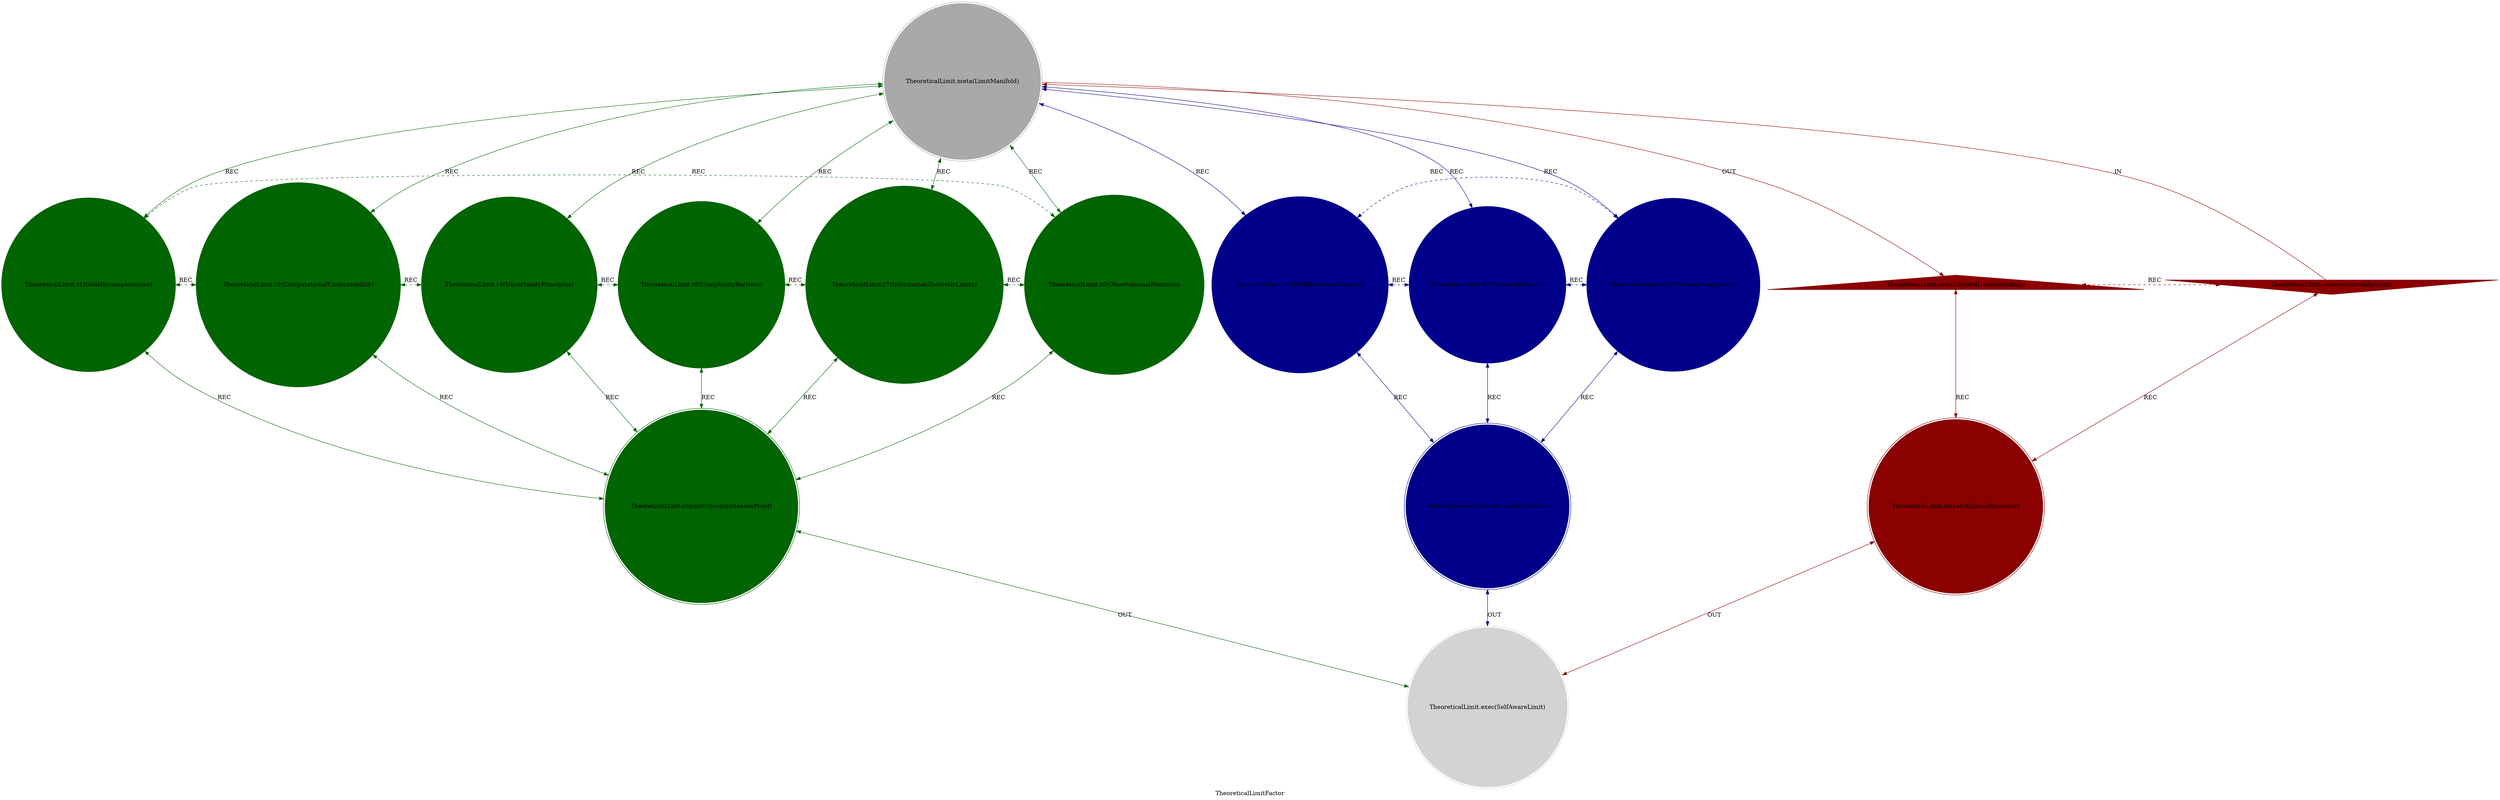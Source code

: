 strict digraph TheoreticalLimitFactor {
    style = filled;
    color = lightgray;
    node [shape = circle; style = filled; color = lightgreen;];
    edge [color = darkgray;];
    label = "TheoreticalLimitFactor";
    comment = "The self-referential boundary of formal understanding. The Gödelian moment where a theoretical framework encounters its own limitations—where the map attempts to contain the territory, and the system confronts its own incompleteness. The bootstrap paradox made manifest.";
    
    spark_0_theoretical_t [label = "TheoreticalLimit.meta(LimitManifold)";comment = "Abstract: The Principle of Epistemological Boundary. The meta-pattern that any formal system contains inherent limitations—the parent of all incompleteness theorems, uncertainty principles, and computational undecidability.";shape = doublecircle;color = darkgray;];
    spark_1_theoretical_t [label = "TheoreticalLimit.r1(GödelIncompleteness)";comment = "Initiation: The Unprovable Truth. The discovery that any consistent formal system contains statements that can neither be proved nor disproved within the system—the system's inevitable encounter with its own limitations.";color = darkgreen;];
    spark_2_theoretical_t [label = "TheoreticalLimit.r2(ComputationalUndecidability)";comment = "Response: The Unsolvable Problems. The existence of problems that cannot be solved by any algorithm—the halting problem, Entscheidungsproblem, and the fundamental boundaries of computation.";color = darkgreen;];
    spark_4_theoretical_t [label = "TheoreticalLimit.r4(UncertaintyPrinciples)";comment = "Integration: The Measurement Boundaries. The fundamental limits on simultaneous knowledge of complementary properties—Heisenberg's uncertainty, quantum limits, and the observer effect in various domains.";color = darkgreen;];
    spark_8_theoretical_t [label = "TheoreticalLimit.r8(ComplexityBarriers)";comment = "Reflection: The Intractability Walls. The computational complexity classes that separate feasible from infeasible—P vs NP, exponential time problems, and the practical limits of computation.";color = darkgreen;];
    spark_7_theoretical_t [label = "TheoreticalLimit.r7(InformationTheoreticLimits)";comment = "Consolidation: The Knowledge Boundaries. The fundamental limits on information acquisition and processing—Shannon capacity, Landauer's limit, and the thermodynamics of knowledge.";color = darkgreen;];
    spark_5_theoretical_t [label = "TheoreticalLimit.r5(ObservationalHorizons)";comment = "Propagation: The Cosmic Boundaries. The limits of observation imposed by physical constraints—cosmic event horizons, Planck scale, and the finite speed of light and information.";color = darkgreen;];
    spark_3_theoretical_t [label = "TheoreticalLimit.r3(SelfReferenceParadox)";comment = "Thesis: The Liar's Paradox Formalized. The systematic study of self-referential statements—'This statement is false', Russell's paradox, and the careful navigation of self-reference in formal systems.";color = darkblue;];
    spark_6_theoretical_t [label = "TheoreticalLimit.r6(TransfiniteLimits)";comment = "Antithesis: The Infinite Boundaries. The limits encountered when dealing with infinity—Cantor's hierarchy of infinities, large cardinal axioms, and the boundaries of set-theoretic universe.";color = darkblue;];
    spark_9_theoretical_t [label = "TheoreticalLimit.r9(BootstrapCompletion)";comment = "Synthesis: The Paradox Resolved. The moment when a system successfully contains its own theory—the fixed point, the self-consistent self-reference, the completed bootstrap where creator and creation unite.";color = darkblue;];
    spark_a_theoretical_t [label = "TheoreticalLimit.receive(FormalSystem)";comment = "Potential: The Unbounded Framework. A complete, consistent formal system before it encounters its inherent limitations—the pristine mathematical universe unaware of its own boundaries.";shape = invtriangle;color = darkred;];
    spark_b_theoretical_t [label = "TheoreticalLimit.send(LimitedUnderstanding)";comment = "Manifest: The Bounded Knowledge. The mature awareness of what can and cannot be known within the system—the map that knows its own incompleteness, the theory that understands its limits.";shape = triangle;color = darkred;];
    spark_c_theoretical_t [label = "TheoreticalLimit.dispatch(LimitDiscovery)";comment = "Why-Who: The Boundary Exploration. The process of systematically probing a theory's limitations—Gödel numbering, diagonalization arguments, and the methodological uncovering of inherent boundaries.";shape = doublecircle;color = darkred;];
    spark_d_theoretical_t [label = "TheoreticalLimit.commit(IncompletenessProof)";comment = "What-How: The Limit Demonstration. The specific technical methods for proving limitations—Gödel's construction, Turing machine halting proofs, and formal demonstrations of undecidability.";shape = doublecircle;color = darkgreen;];
    spark_e_theoretical_t [label = "TheoreticalLimit.serve(DomainContext)";comment = "When-Where: The Theoretical Framework. The specific formal system where limits are being explored—mathematics, physics, computation, or in our case, the Sparklet Cosmology itself.";shape = doublecircle;color = darkblue;];
    spark_f_theoretical_t [label = "TheoreticalLimit.exec(SelfAwareLimit)";comment = "Which-Closure: The Achieved Self-Understanding. The moment when a system fully comprehends its own limitations—Gödel's theorem proven within the system, the bootstrap paradox completed, the theory that contains its own limit theory.";shape = doublecircle;color = lightgray;];
    
    spark_a_theoretical_t -> spark_0_theoretical_t [label = "IN"; comment = "Formal system enters the limit manifold"; color = darkred; constraint = false;];
    spark_0_theoretical_t -> spark_b_theoretical_t [label = "OUT"; comment = "Limit manifold generates bounded understanding"; color = darkred;];
    spark_0_theoretical_t -> spark_3_theoretical_t [label = "REC"; comment = "Limit manifold hosts self-reference paradoxes"; color = darkblue; dir = both;];
    spark_0_theoretical_t -> spark_6_theoretical_t [label = "REC"; comment = "Limit manifold contains transfinite boundaries"; color = darkblue; dir = both;];
    spark_0_theoretical_t -> spark_9_theoretical_t [label = "REC"; comment = "Limit manifold enables bootstrap completion"; color = darkblue; dir = both;];
    spark_0_theoretical_t -> spark_1_theoretical_t [label = "REC"; comment = "Limit manifold reveals Gödel incompleteness"; color = darkgreen; dir = both;];
    spark_0_theoretical_t -> spark_2_theoretical_t [label = "REC"; comment = "Limit manifold demonstrates computational undecidability"; color = darkgreen; dir = both;];
    spark_0_theoretical_t -> spark_4_theoretical_t [label = "REC"; comment = "Limit manifold incorporates uncertainty principles"; color = darkgreen; dir = both;];
    spark_0_theoretical_t -> spark_8_theoretical_t [label = "REC"; comment = "Limit manifold exhibits complexity barriers"; color = darkgreen; dir = both;];
    spark_0_theoretical_t -> spark_7_theoretical_t [label = "REC"; comment = "Limit manifold respects information theoretic limits"; color = darkgreen; dir = both;];
    spark_0_theoretical_t -> spark_5_theoretical_t [label = "REC"; comment = "Limit manifold acknowledges observational horizons"; color = darkgreen; dir = both;];
    
    spark_a_theoretical_t -> spark_c_theoretical_t [label = "REC"; comment = "Formal systems suggest limit exploration methods"; color = darkred; dir = both;];
    spark_b_theoretical_t -> spark_c_theoretical_t [label = "REC"; comment = "Bounded understanding validates discovery approaches"; color = darkred; dir = both;];
    spark_1_theoretical_t -> spark_d_theoretical_t [label = "REC"; comment = "Gödel incompleteness requires specific proof techniques"; color = darkgreen; dir = both;];
    spark_2_theoretical_t -> spark_d_theoretical_t [label = "REC"; comment = "Computational undecidability employs diagonalization"; color = darkgreen; dir = both;];
    spark_4_theoretical_t -> spark_d_theoretical_t [label = "REC"; comment = "Uncertainty principles use mathematical demonstrations"; color = darkgreen; dir = both;];
    spark_8_theoretical_t -> spark_d_theoretical_t [label = "REC"; comment = "Complexity barriers require reduction proofs"; color = darkgreen; dir = both;];
    spark_7_theoretical_t -> spark_d_theoretical_t [label = "REC"; comment = "Information limits use entropy arguments"; color = darkgreen; dir = both;];
    spark_5_theoretical_t -> spark_d_theoretical_t [label = "REC"; comment = "Observational horizons employ physical reasoning"; color = darkgreen; dir = both;];
    spark_3_theoretical_t -> spark_e_theoretical_t [label = "REC"; comment = "Self-reference operates in specific formal contexts"; color = darkblue; dir = both;];
    spark_6_theoretical_t -> spark_e_theoretical_t [label = "REC"; comment = "Transfinite limits appear in set-theoretic domains"; color = darkblue; dir = both;];
    spark_9_theoretical_t -> spark_e_theoretical_t [label = "REC"; comment = "Bootstrap completion functions in self-referential systems"; color = darkblue; dir = both;];
    
    spark_1_theoretical_t -> spark_2_theoretical_t [label = "REC"; comment = "Gödel incompleteness implies computational undecidability"; color = darkgreen; dir = both; style = dashed; constraint = false;];
    spark_2_theoretical_t -> spark_4_theoretical_t [label = "REC"; comment = "Computational limits suggest physical uncertainty principles"; color = darkgreen; dir = both; style = dashed; constraint = false;];
    spark_4_theoretical_t -> spark_8_theoretical_t [label = "REC"; comment = "Uncertainty principles relate to complexity barriers"; color = darkgreen; dir = both; style = dashed; constraint = false;];
    spark_8_theoretical_t -> spark_7_theoretical_t [label = "REC"; comment = "Complexity barriers connect to information limits"; color = darkgreen; dir = both; style = dashed; constraint = false;];
    spark_7_theoretical_t -> spark_5_theoretical_t [label = "REC"; comment = "Information limits imply observational horizons"; color = darkgreen; dir = both; style = dashed; constraint = false;];
    spark_5_theoretical_t -> spark_1_theoretical_t [label = "REC"; comment = "Observational horizons create Gödel-like incompleteness"; color = darkgreen; dir = both; style = dashed; constraint = false;];
    spark_3_theoretical_t -> spark_6_theoretical_t [label = "REC"; comment = "Self-reference paradoxes extend to transfinite domains"; color = darkblue; dir = both; style = dashed; constraint = false;];
    spark_6_theoretical_t -> spark_9_theoretical_t [label = "REC"; comment = "Transfinite limits enable bootstrap completion"; color = darkblue; dir = both; style = dashed; constraint = false;];
    spark_9_theoretical_t -> spark_3_theoretical_t [label = "REC"; comment = "Bootstrap completion resolves self-reference paradoxes"; color = darkblue; dir = both; style = dashed; constraint = false;];
    spark_a_theoretical_t -> spark_b_theoretical_t [label = "REC"; comment = "Formal systems naturally reveal their limitations"; color = darkred; dir = both; style = dashed; constraint = false;];
    
    spark_c_theoretical_t -> spark_f_theoretical_t [label = "OUT"; comment = "Limit discovery leads to self-aware understanding"; color = darkred; dir = both;];
    spark_d_theoretical_t -> spark_f_theoretical_t [label = "OUT"; comment = "Incompleteness proofs achieve systematic self-awareness"; color = darkgreen; dir = both;];
    spark_e_theoretical_t -> spark_f_theoretical_t [label = "OUT"; comment = "Domain contexts shape the nature of self-understanding"; color = darkblue; dir = both;];
}